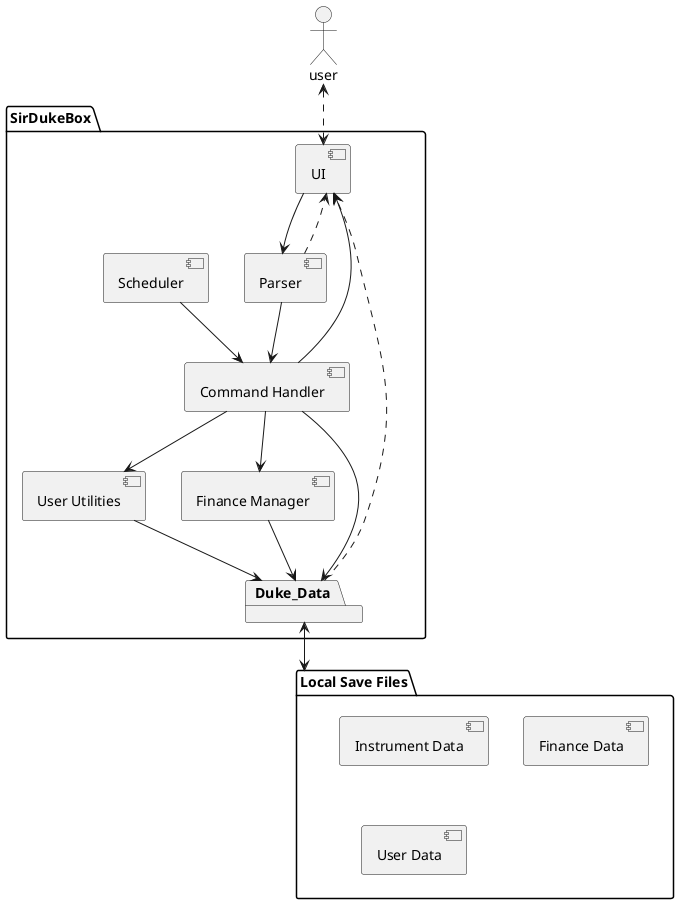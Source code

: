 @startuml

actor user

package "SirDukeBox" {
  [UI] --> [Parser]
  [Parser] --> [Command Handler]
  [Parser] ..> [UI]
  [Command Handler] --> [Duke_Data]
  [Command Handler] --> [UI]
  [Duke_Data] ..> [UI]
  [Command Handler] --> [User Utilities]
  [Command Handler] --> [Finance Manager]
  [User Utilities] --> [Duke_Data]
  [Finance Manager] --> [Duke_Data]
  [Scheduler] --> [Command Handler]


}

package "Duke_Data" {

}

package "Local Save Files" {
    [Instrument Data]
    [Finance Data]
    [User Data]
}

user <..> UI
[Duke_Data] <--> [Local Save Files]

@enduml
